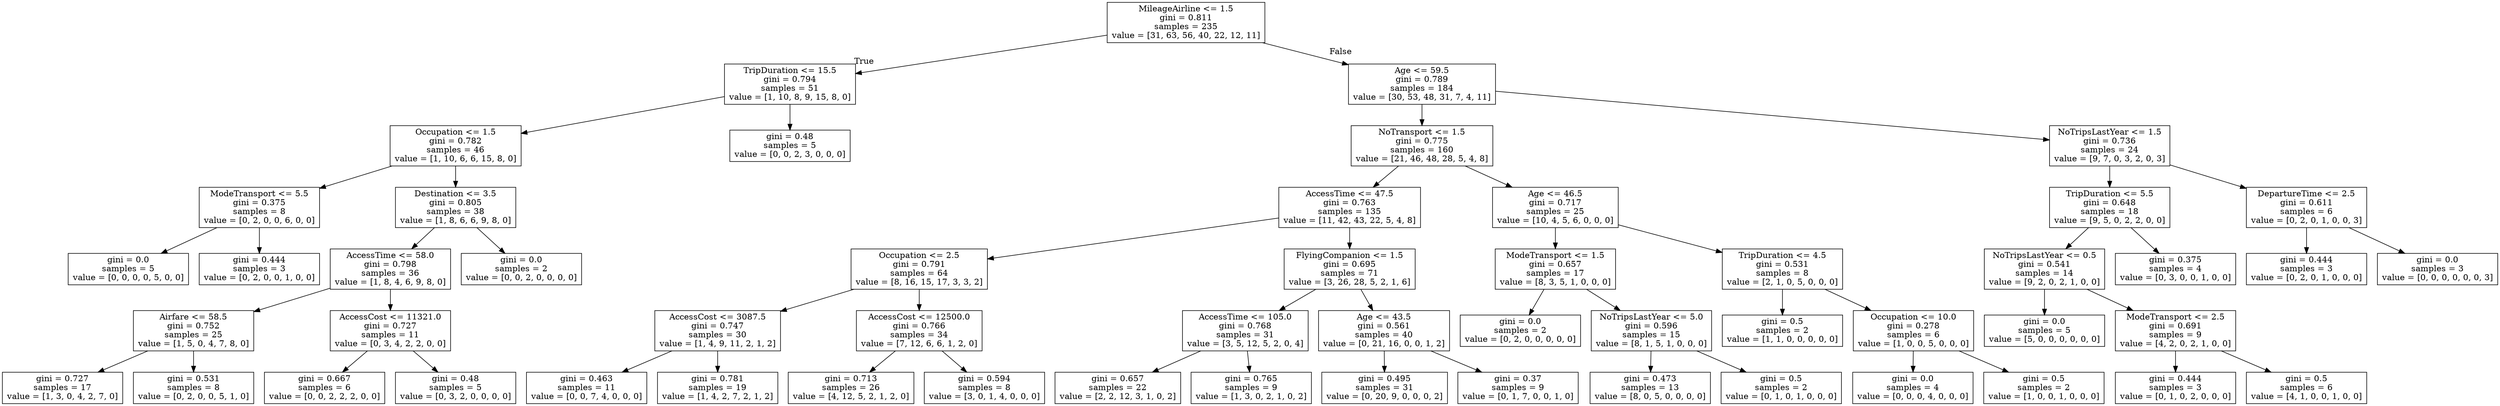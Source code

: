 digraph Tree {
node [shape=box] ;
0 [label="MileageAirline <= 1.5\ngini = 0.811\nsamples = 235\nvalue = [31, 63, 56, 40, 22, 12, 11]"] ;
1 [label="TripDuration <= 15.5\ngini = 0.794\nsamples = 51\nvalue = [1, 10, 8, 9, 15, 8, 0]"] ;
0 -> 1 [labeldistance=2.5, labelangle=45, headlabel="True"] ;
2 [label="Occupation <= 1.5\ngini = 0.782\nsamples = 46\nvalue = [1, 10, 6, 6, 15, 8, 0]"] ;
1 -> 2 ;
3 [label="ModeTransport <= 5.5\ngini = 0.375\nsamples = 8\nvalue = [0, 2, 0, 0, 6, 0, 0]"] ;
2 -> 3 ;
4 [label="gini = 0.0\nsamples = 5\nvalue = [0, 0, 0, 0, 5, 0, 0]"] ;
3 -> 4 ;
5 [label="gini = 0.444\nsamples = 3\nvalue = [0, 2, 0, 0, 1, 0, 0]"] ;
3 -> 5 ;
6 [label="Destination <= 3.5\ngini = 0.805\nsamples = 38\nvalue = [1, 8, 6, 6, 9, 8, 0]"] ;
2 -> 6 ;
7 [label="AccessTime <= 58.0\ngini = 0.798\nsamples = 36\nvalue = [1, 8, 4, 6, 9, 8, 0]"] ;
6 -> 7 ;
8 [label="Airfare <= 58.5\ngini = 0.752\nsamples = 25\nvalue = [1, 5, 0, 4, 7, 8, 0]"] ;
7 -> 8 ;
9 [label="gini = 0.727\nsamples = 17\nvalue = [1, 3, 0, 4, 2, 7, 0]"] ;
8 -> 9 ;
10 [label="gini = 0.531\nsamples = 8\nvalue = [0, 2, 0, 0, 5, 1, 0]"] ;
8 -> 10 ;
11 [label="AccessCost <= 11321.0\ngini = 0.727\nsamples = 11\nvalue = [0, 3, 4, 2, 2, 0, 0]"] ;
7 -> 11 ;
12 [label="gini = 0.667\nsamples = 6\nvalue = [0, 0, 2, 2, 2, 0, 0]"] ;
11 -> 12 ;
13 [label="gini = 0.48\nsamples = 5\nvalue = [0, 3, 2, 0, 0, 0, 0]"] ;
11 -> 13 ;
14 [label="gini = 0.0\nsamples = 2\nvalue = [0, 0, 2, 0, 0, 0, 0]"] ;
6 -> 14 ;
15 [label="gini = 0.48\nsamples = 5\nvalue = [0, 0, 2, 3, 0, 0, 0]"] ;
1 -> 15 ;
16 [label="Age <= 59.5\ngini = 0.789\nsamples = 184\nvalue = [30, 53, 48, 31, 7, 4, 11]"] ;
0 -> 16 [labeldistance=2.5, labelangle=-45, headlabel="False"] ;
17 [label="NoTransport <= 1.5\ngini = 0.775\nsamples = 160\nvalue = [21, 46, 48, 28, 5, 4, 8]"] ;
16 -> 17 ;
18 [label="AccessTime <= 47.5\ngini = 0.763\nsamples = 135\nvalue = [11, 42, 43, 22, 5, 4, 8]"] ;
17 -> 18 ;
19 [label="Occupation <= 2.5\ngini = 0.791\nsamples = 64\nvalue = [8, 16, 15, 17, 3, 3, 2]"] ;
18 -> 19 ;
20 [label="AccessCost <= 3087.5\ngini = 0.747\nsamples = 30\nvalue = [1, 4, 9, 11, 2, 1, 2]"] ;
19 -> 20 ;
21 [label="gini = 0.463\nsamples = 11\nvalue = [0, 0, 7, 4, 0, 0, 0]"] ;
20 -> 21 ;
22 [label="gini = 0.781\nsamples = 19\nvalue = [1, 4, 2, 7, 2, 1, 2]"] ;
20 -> 22 ;
23 [label="AccessCost <= 12500.0\ngini = 0.766\nsamples = 34\nvalue = [7, 12, 6, 6, 1, 2, 0]"] ;
19 -> 23 ;
24 [label="gini = 0.713\nsamples = 26\nvalue = [4, 12, 5, 2, 1, 2, 0]"] ;
23 -> 24 ;
25 [label="gini = 0.594\nsamples = 8\nvalue = [3, 0, 1, 4, 0, 0, 0]"] ;
23 -> 25 ;
26 [label="FlyingCompanion <= 1.5\ngini = 0.695\nsamples = 71\nvalue = [3, 26, 28, 5, 2, 1, 6]"] ;
18 -> 26 ;
27 [label="AccessTime <= 105.0\ngini = 0.768\nsamples = 31\nvalue = [3, 5, 12, 5, 2, 0, 4]"] ;
26 -> 27 ;
28 [label="gini = 0.657\nsamples = 22\nvalue = [2, 2, 12, 3, 1, 0, 2]"] ;
27 -> 28 ;
29 [label="gini = 0.765\nsamples = 9\nvalue = [1, 3, 0, 2, 1, 0, 2]"] ;
27 -> 29 ;
30 [label="Age <= 43.5\ngini = 0.561\nsamples = 40\nvalue = [0, 21, 16, 0, 0, 1, 2]"] ;
26 -> 30 ;
31 [label="gini = 0.495\nsamples = 31\nvalue = [0, 20, 9, 0, 0, 0, 2]"] ;
30 -> 31 ;
32 [label="gini = 0.37\nsamples = 9\nvalue = [0, 1, 7, 0, 0, 1, 0]"] ;
30 -> 32 ;
33 [label="Age <= 46.5\ngini = 0.717\nsamples = 25\nvalue = [10, 4, 5, 6, 0, 0, 0]"] ;
17 -> 33 ;
34 [label="ModeTransport <= 1.5\ngini = 0.657\nsamples = 17\nvalue = [8, 3, 5, 1, 0, 0, 0]"] ;
33 -> 34 ;
35 [label="gini = 0.0\nsamples = 2\nvalue = [0, 2, 0, 0, 0, 0, 0]"] ;
34 -> 35 ;
36 [label="NoTripsLastYear <= 5.0\ngini = 0.596\nsamples = 15\nvalue = [8, 1, 5, 1, 0, 0, 0]"] ;
34 -> 36 ;
37 [label="gini = 0.473\nsamples = 13\nvalue = [8, 0, 5, 0, 0, 0, 0]"] ;
36 -> 37 ;
38 [label="gini = 0.5\nsamples = 2\nvalue = [0, 1, 0, 1, 0, 0, 0]"] ;
36 -> 38 ;
39 [label="TripDuration <= 4.5\ngini = 0.531\nsamples = 8\nvalue = [2, 1, 0, 5, 0, 0, 0]"] ;
33 -> 39 ;
40 [label="gini = 0.5\nsamples = 2\nvalue = [1, 1, 0, 0, 0, 0, 0]"] ;
39 -> 40 ;
41 [label="Occupation <= 10.0\ngini = 0.278\nsamples = 6\nvalue = [1, 0, 0, 5, 0, 0, 0]"] ;
39 -> 41 ;
42 [label="gini = 0.0\nsamples = 4\nvalue = [0, 0, 0, 4, 0, 0, 0]"] ;
41 -> 42 ;
43 [label="gini = 0.5\nsamples = 2\nvalue = [1, 0, 0, 1, 0, 0, 0]"] ;
41 -> 43 ;
44 [label="NoTripsLastYear <= 1.5\ngini = 0.736\nsamples = 24\nvalue = [9, 7, 0, 3, 2, 0, 3]"] ;
16 -> 44 ;
45 [label="TripDuration <= 5.5\ngini = 0.648\nsamples = 18\nvalue = [9, 5, 0, 2, 2, 0, 0]"] ;
44 -> 45 ;
46 [label="NoTripsLastYear <= 0.5\ngini = 0.541\nsamples = 14\nvalue = [9, 2, 0, 2, 1, 0, 0]"] ;
45 -> 46 ;
47 [label="gini = 0.0\nsamples = 5\nvalue = [5, 0, 0, 0, 0, 0, 0]"] ;
46 -> 47 ;
48 [label="ModeTransport <= 2.5\ngini = 0.691\nsamples = 9\nvalue = [4, 2, 0, 2, 1, 0, 0]"] ;
46 -> 48 ;
49 [label="gini = 0.444\nsamples = 3\nvalue = [0, 1, 0, 2, 0, 0, 0]"] ;
48 -> 49 ;
50 [label="gini = 0.5\nsamples = 6\nvalue = [4, 1, 0, 0, 1, 0, 0]"] ;
48 -> 50 ;
51 [label="gini = 0.375\nsamples = 4\nvalue = [0, 3, 0, 0, 1, 0, 0]"] ;
45 -> 51 ;
52 [label="DepartureTime <= 2.5\ngini = 0.611\nsamples = 6\nvalue = [0, 2, 0, 1, 0, 0, 3]"] ;
44 -> 52 ;
53 [label="gini = 0.444\nsamples = 3\nvalue = [0, 2, 0, 1, 0, 0, 0]"] ;
52 -> 53 ;
54 [label="gini = 0.0\nsamples = 3\nvalue = [0, 0, 0, 0, 0, 0, 3]"] ;
52 -> 54 ;
}